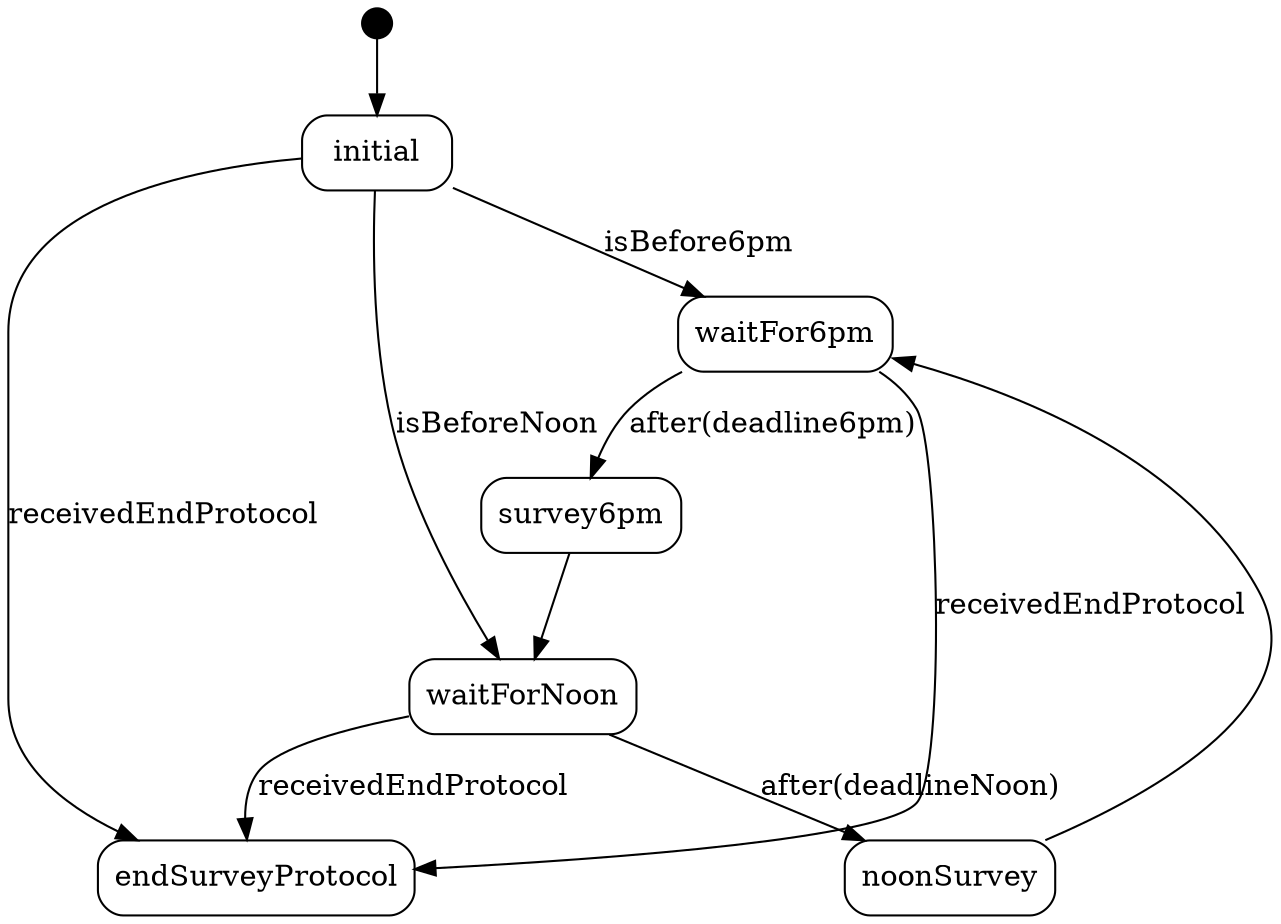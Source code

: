 // Code generated by Umple 1.35.0.7523.c616a4dce

digraph "model" {
  compound = true;

  // Class: SurveyBase

    // Top and Bottom Level StateMachine: state
    
    // Start states are shown as a black circle
    node [ratio="auto" shape = point, fillcolor="black", width=0.2 ];
    start_SurveyBase_state [ tooltip = "Class SurveyBase, SM state, State start" ];
    
        
    // Format for normal states
    node [ratio="auto" shape = rectangle, width=1,style=rounded];
    
      // State: initial

      SurveyBase_state_initial [label = initial, tooltip = "Class SurveyBase, SM state, State initial&#13;Entry:
   stateNotify(&quot;initial&quot;);", URL="javascript:Action.stateClicked(\"SurveyBase^*^state^*^initial\")"];
      // End State: initial

      // State: noonSurvey

      SurveyBase_state_noonSurvey [label = noonSurvey, tooltip = "Class SurveyBase, SM state, State noonSurvey&#13;Entry:
   stateNotify(&quot;noonSurvey&quot;);", URL="javascript:Action.stateClicked(\"SurveyBase^*^state^*^noonSurvey\")"];
      // End State: noonSurvey

      // State: waitFor6pm

      SurveyBase_state_waitFor6pm [label = waitFor6pm, tooltip = "Class SurveyBase, SM state, State waitFor6pm&#13;Entry:
   stateNotify(&quot;waitFor6pm&quot;);", URL="javascript:Action.stateClicked(\"SurveyBase^*^state^*^waitFor6pm\")"];
      // End State: waitFor6pm

      // State: survey6pm

      SurveyBase_state_survey6pm [label = survey6pm, tooltip = "Class SurveyBase, SM state, State survey6pm&#13;Entry:
   stateNotify(&quot;survey6pm&quot;);", URL="javascript:Action.stateClicked(\"SurveyBase^*^state^*^survey6pm\")"];
      // End State: survey6pm

      // State: waitForNoon

      SurveyBase_state_waitForNoon [label = waitForNoon, tooltip = "Class SurveyBase, SM state, State waitForNoon&#13;Entry:
   stateNotify(&quot;waitForNoon&quot;);", URL="javascript:Action.stateClicked(\"SurveyBase^*^state^*^waitForNoon\")"];
      // End State: waitForNoon

      // State: endSurveyProtocol

      SurveyBase_state_endSurveyProtocol [label = endSurveyProtocol, tooltip = "Class SurveyBase, SM state, State endSurveyProtocol&#13;Entry:
   stateNotify(&quot;endSurveyProtocol&quot;);", URL="javascript:Action.stateClicked(\"SurveyBase^*^state^*^endSurveyProtocol\")"];
      // End State: endSurveyProtocol
    // End Top and Bottom Level StateMachine: state

  // All transitions
    start_SurveyBase_state -> SurveyBase_state_initial [  tooltip = "start to initial", URL="javascript:Action.transitionClicked(\"null\")" ] ;
    SurveyBase_state_waitForNoon -> SurveyBase_state_noonSurvey [  label = "after(deadlineNoon)", tooltip = "From waitForNoon to noonSurvey after(deadlineNoon)", URL="javascript:Action.transitionClicked(\"SurveyBase*^*state*^*after(deadlineNoon)*^*waitForNoon*^*noonSurvey*^*\")" ] ;
  
  SurveyBase_state_initial -> SurveyBase_state_waitFor6pm [  label = "isBefore6pm", tooltip = "From initial to waitFor6pm on isBefore6pm", URL="javascript:Action.transitionClicked(\"SurveyBase*^*state*^*isBefore6pm*^*initial*^*waitFor6pm*^*\")" ] ;
  
  SurveyBase_state_noonSurvey -> SurveyBase_state_waitFor6pm [  tooltip = "From noonSurvey to waitFor6pm automatically", URL="javascript:Action.transitionClicked(\"SurveyBase*^*state*^**^*noonSurvey*^*waitFor6pm*^*\")" ] ;
  
  SurveyBase_state_waitFor6pm -> SurveyBase_state_survey6pm [  label = "after(deadline6pm)", tooltip = "From waitFor6pm to survey6pm after(deadline6pm)", URL="javascript:Action.transitionClicked(\"SurveyBase*^*state*^*after(deadline6pm)*^*waitFor6pm*^*survey6pm*^*\")" ] ;
  
  SurveyBase_state_initial -> SurveyBase_state_waitForNoon [  label = "isBeforeNoon", tooltip = "From initial to waitForNoon on isBeforeNoon", URL="javascript:Action.transitionClicked(\"SurveyBase*^*state*^*isBeforeNoon*^*initial*^*waitForNoon*^*\")" ] ;
  
  SurveyBase_state_survey6pm -> SurveyBase_state_waitForNoon [  tooltip = "From survey6pm to waitForNoon automatically", URL="javascript:Action.transitionClicked(\"SurveyBase*^*state*^**^*survey6pm*^*waitForNoon*^*\")" ] ;
  
  SurveyBase_state_initial -> SurveyBase_state_endSurveyProtocol [  label = "receivedEndProtocol", tooltip = "From initial to endSurveyProtocol on receivedEndProtocol", URL="javascript:Action.transitionClicked(\"SurveyBase*^*state*^*receivedEndProtocol*^*initial*^*endSurveyProtocol*^*\")" ] ;
  
  SurveyBase_state_waitFor6pm -> SurveyBase_state_endSurveyProtocol [  label = "receivedEndProtocol", tooltip = "From waitFor6pm to endSurveyProtocol on receivedEndProtocol", URL="javascript:Action.transitionClicked(\"SurveyBase*^*state*^*receivedEndProtocol*^*waitFor6pm*^*endSurveyProtocol*^*\")" ] ;
  
  SurveyBase_state_waitForNoon -> SurveyBase_state_endSurveyProtocol [  label = "receivedEndProtocol", tooltip = "From waitForNoon to endSurveyProtocol on receivedEndProtocol", URL="javascript:Action.transitionClicked(\"SurveyBase*^*state*^*receivedEndProtocol*^*waitForNoon*^*endSurveyProtocol*^*\")" ] ;
  

}
